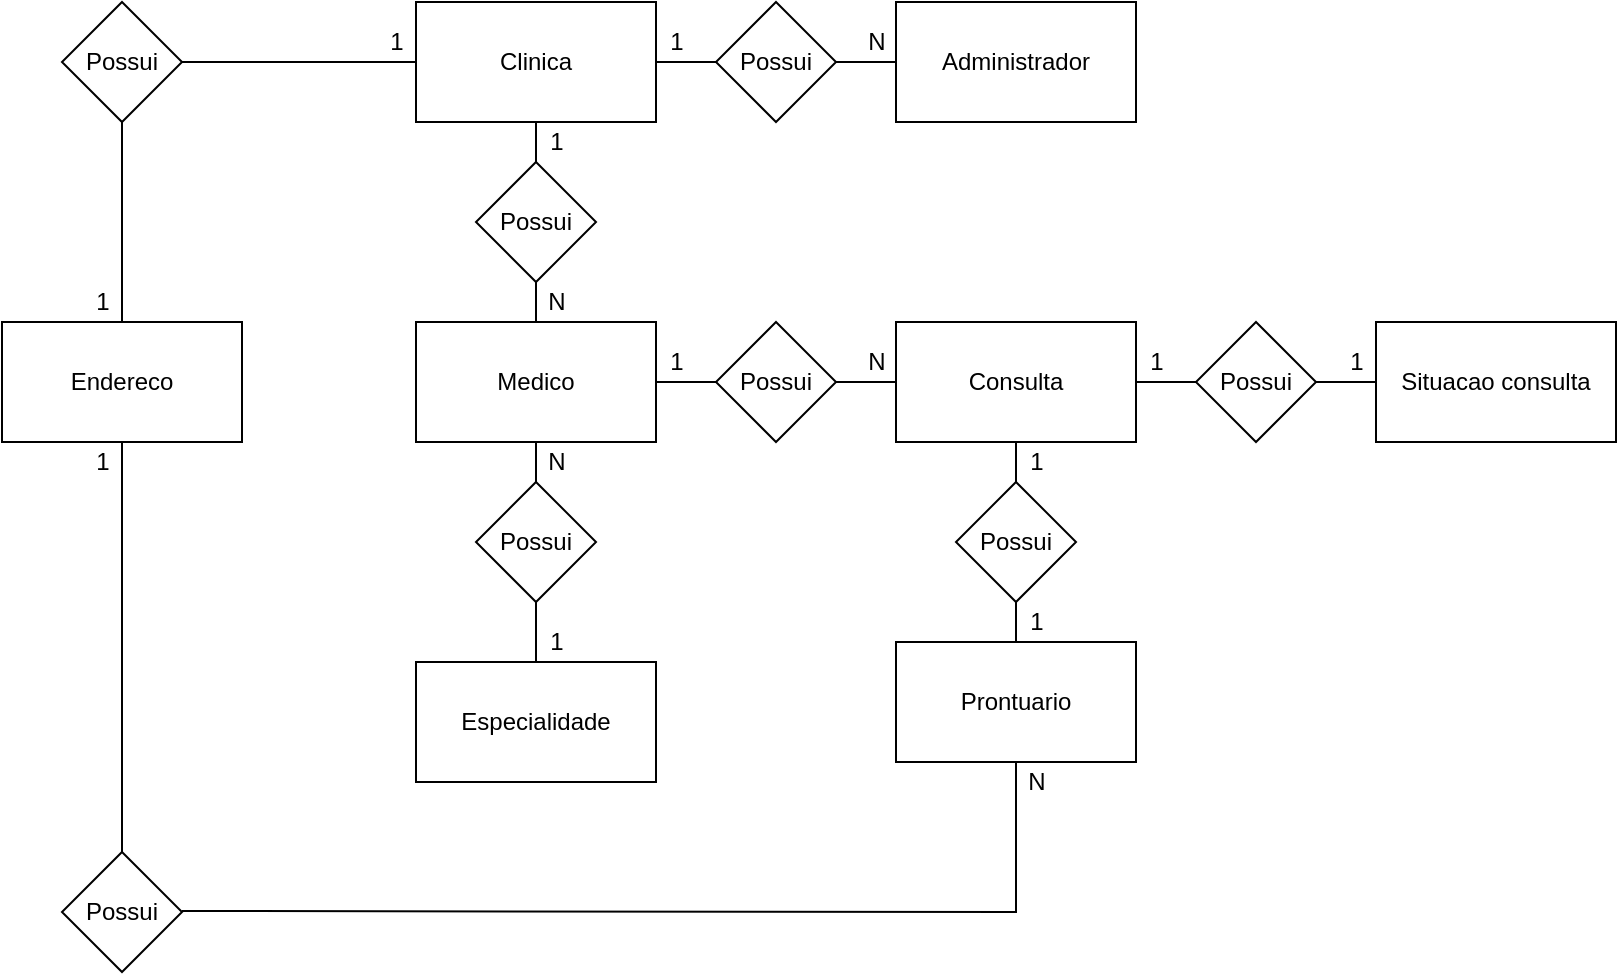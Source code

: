 <mxfile version="13.0.0" type="device" pages="2"><diagram id="QQgJeMQUI_LRt4-SAnZm" name="Page-1"><mxGraphModel dx="1014" dy="529" grid="1" gridSize="10" guides="1" tooltips="1" connect="1" arrows="1" fold="1" page="1" pageScale="1" pageWidth="827" pageHeight="1169" math="0" shadow="0"><root><mxCell id="0"/><mxCell id="1" parent="0"/><mxCell id="CViFgiDAL9fzAjyAzGmB-1" value="Especialidade" style="rounded=0;whiteSpace=wrap;html=1;" parent="1" vertex="1"><mxGeometry x="227" y="490" width="120" height="60" as="geometry"/></mxCell><mxCell id="CViFgiDAL9fzAjyAzGmB-23" value="" style="edgeStyle=orthogonalEdgeStyle;rounded=0;orthogonalLoop=1;jettySize=auto;html=1;endArrow=none;endFill=0;" parent="1" source="CViFgiDAL9fzAjyAzGmB-2" target="CViFgiDAL9fzAjyAzGmB-12" edge="1"><mxGeometry relative="1" as="geometry"/></mxCell><mxCell id="CViFgiDAL9fzAjyAzGmB-2" value="Medico" style="rounded=0;whiteSpace=wrap;html=1;" parent="1" vertex="1"><mxGeometry x="227" y="320" width="120" height="60" as="geometry"/></mxCell><mxCell id="CViFgiDAL9fzAjyAzGmB-21" value="" style="edgeStyle=orthogonalEdgeStyle;rounded=0;orthogonalLoop=1;jettySize=auto;html=1;endArrow=none;endFill=0;" parent="1" source="CViFgiDAL9fzAjyAzGmB-3" target="CViFgiDAL9fzAjyAzGmB-9" edge="1"><mxGeometry relative="1" as="geometry"/></mxCell><mxCell id="CViFgiDAL9fzAjyAzGmB-3" value="Clinica" style="rounded=0;whiteSpace=wrap;html=1;" parent="1" vertex="1"><mxGeometry x="227" y="160" width="120" height="60" as="geometry"/></mxCell><mxCell id="CViFgiDAL9fzAjyAzGmB-4" value="Prontuario" style="rounded=0;whiteSpace=wrap;html=1;" parent="1" vertex="1"><mxGeometry x="467" y="480" width="120" height="60" as="geometry"/></mxCell><mxCell id="CViFgiDAL9fzAjyAzGmB-5" value="Administrador" style="rounded=0;whiteSpace=wrap;html=1;" parent="1" vertex="1"><mxGeometry x="467" y="160" width="120" height="60" as="geometry"/></mxCell><mxCell id="CViFgiDAL9fzAjyAzGmB-16" value="" style="edgeStyle=orthogonalEdgeStyle;rounded=0;orthogonalLoop=1;jettySize=auto;html=1;endArrow=none;endFill=0;" parent="1" source="CViFgiDAL9fzAjyAzGmB-7" target="CViFgiDAL9fzAjyAzGmB-13" edge="1"><mxGeometry relative="1" as="geometry"/></mxCell><mxCell id="CViFgiDAL9fzAjyAzGmB-7" value="Consulta" style="rounded=0;whiteSpace=wrap;html=1;" parent="1" vertex="1"><mxGeometry x="467" y="320" width="120" height="60" as="geometry"/></mxCell><mxCell id="CViFgiDAL9fzAjyAzGmB-8" value="Situacao consulta" style="rounded=0;whiteSpace=wrap;html=1;" parent="1" vertex="1"><mxGeometry x="707" y="320" width="120" height="60" as="geometry"/></mxCell><mxCell id="CViFgiDAL9fzAjyAzGmB-22" value="" style="edgeStyle=orthogonalEdgeStyle;rounded=0;orthogonalLoop=1;jettySize=auto;html=1;endArrow=none;endFill=0;" parent="1" source="CViFgiDAL9fzAjyAzGmB-9" target="CViFgiDAL9fzAjyAzGmB-2" edge="1"><mxGeometry relative="1" as="geometry"/></mxCell><mxCell id="CViFgiDAL9fzAjyAzGmB-9" value="Possui" style="rhombus;whiteSpace=wrap;html=1;" parent="1" vertex="1"><mxGeometry x="257" y="240" width="60" height="60" as="geometry"/></mxCell><mxCell id="CViFgiDAL9fzAjyAzGmB-20" style="edgeStyle=orthogonalEdgeStyle;rounded=0;orthogonalLoop=1;jettySize=auto;html=1;entryX=0.5;entryY=1;entryDx=0;entryDy=0;endArrow=none;endFill=0;" parent="1" source="CViFgiDAL9fzAjyAzGmB-11" target="CViFgiDAL9fzAjyAzGmB-7" edge="1"><mxGeometry relative="1" as="geometry"/></mxCell><mxCell id="CViFgiDAL9fzAjyAzGmB-31" style="edgeStyle=orthogonalEdgeStyle;rounded=0;orthogonalLoop=1;jettySize=auto;html=1;exitX=0.5;exitY=1;exitDx=0;exitDy=0;endArrow=none;endFill=0;" parent="1" source="CViFgiDAL9fzAjyAzGmB-11" target="CViFgiDAL9fzAjyAzGmB-4" edge="1"><mxGeometry relative="1" as="geometry"/></mxCell><mxCell id="CViFgiDAL9fzAjyAzGmB-11" value="Possui" style="rhombus;whiteSpace=wrap;html=1;" parent="1" vertex="1"><mxGeometry x="497" y="400" width="60" height="60" as="geometry"/></mxCell><mxCell id="CViFgiDAL9fzAjyAzGmB-30" value="" style="edgeStyle=orthogonalEdgeStyle;rounded=0;orthogonalLoop=1;jettySize=auto;html=1;endArrow=none;endFill=0;" parent="1" source="CViFgiDAL9fzAjyAzGmB-12" target="CViFgiDAL9fzAjyAzGmB-1" edge="1"><mxGeometry relative="1" as="geometry"/></mxCell><mxCell id="CViFgiDAL9fzAjyAzGmB-12" value="Possui" style="rhombus;whiteSpace=wrap;html=1;" parent="1" vertex="1"><mxGeometry x="257" y="400" width="60" height="60" as="geometry"/></mxCell><mxCell id="CViFgiDAL9fzAjyAzGmB-29" value="" style="edgeStyle=orthogonalEdgeStyle;rounded=0;orthogonalLoop=1;jettySize=auto;html=1;endArrow=none;endFill=0;" parent="1" source="CViFgiDAL9fzAjyAzGmB-13" target="CViFgiDAL9fzAjyAzGmB-8" edge="1"><mxGeometry relative="1" as="geometry"/></mxCell><mxCell id="CViFgiDAL9fzAjyAzGmB-13" value="Possui" style="rhombus;whiteSpace=wrap;html=1;" parent="1" vertex="1"><mxGeometry x="617" y="320" width="60" height="60" as="geometry"/></mxCell><mxCell id="CViFgiDAL9fzAjyAzGmB-27" value="" style="edgeStyle=orthogonalEdgeStyle;rounded=0;orthogonalLoop=1;jettySize=auto;html=1;endArrow=none;endFill=0;" parent="1" source="CViFgiDAL9fzAjyAzGmB-26" target="CViFgiDAL9fzAjyAzGmB-3" edge="1"><mxGeometry relative="1" as="geometry"/></mxCell><mxCell id="CViFgiDAL9fzAjyAzGmB-28" value="" style="edgeStyle=orthogonalEdgeStyle;rounded=0;orthogonalLoop=1;jettySize=auto;html=1;endArrow=none;endFill=0;" parent="1" source="CViFgiDAL9fzAjyAzGmB-26" target="CViFgiDAL9fzAjyAzGmB-5" edge="1"><mxGeometry relative="1" as="geometry"/></mxCell><mxCell id="CViFgiDAL9fzAjyAzGmB-26" value="Possui" style="rhombus;whiteSpace=wrap;html=1;" parent="1" vertex="1"><mxGeometry x="377" y="160" width="60" height="60" as="geometry"/></mxCell><mxCell id="CViFgiDAL9fzAjyAzGmB-33" value="" style="edgeStyle=orthogonalEdgeStyle;rounded=0;orthogonalLoop=1;jettySize=auto;html=1;endArrow=none;endFill=0;" parent="1" source="CViFgiDAL9fzAjyAzGmB-32" target="CViFgiDAL9fzAjyAzGmB-2" edge="1"><mxGeometry relative="1" as="geometry"/></mxCell><mxCell id="CViFgiDAL9fzAjyAzGmB-34" value="" style="edgeStyle=orthogonalEdgeStyle;rounded=0;orthogonalLoop=1;jettySize=auto;html=1;endArrow=none;endFill=0;" parent="1" source="CViFgiDAL9fzAjyAzGmB-32" target="CViFgiDAL9fzAjyAzGmB-7" edge="1"><mxGeometry relative="1" as="geometry"/></mxCell><mxCell id="CViFgiDAL9fzAjyAzGmB-32" value="Possui" style="rhombus;whiteSpace=wrap;html=1;" parent="1" vertex="1"><mxGeometry x="377" y="320" width="60" height="60" as="geometry"/></mxCell><mxCell id="CViFgiDAL9fzAjyAzGmB-35" value="N" style="text;html=1;align=center;verticalAlign=middle;resizable=0;points=[];autosize=1;" parent="1" vertex="1"><mxGeometry x="447" y="170" width="20" height="20" as="geometry"/></mxCell><mxCell id="CViFgiDAL9fzAjyAzGmB-37" value="N" style="text;html=1;align=center;verticalAlign=middle;resizable=0;points=[];autosize=1;" parent="1" vertex="1"><mxGeometry x="447" y="330" width="20" height="20" as="geometry"/></mxCell><mxCell id="CViFgiDAL9fzAjyAzGmB-38" value="N" style="text;html=1;align=center;verticalAlign=middle;resizable=0;points=[];autosize=1;" parent="1" vertex="1"><mxGeometry x="287" y="300" width="20" height="20" as="geometry"/></mxCell><mxCell id="CViFgiDAL9fzAjyAzGmB-39" value="1" style="text;html=1;align=center;verticalAlign=middle;resizable=0;points=[];autosize=1;" parent="1" vertex="1"><mxGeometry x="287" y="220" width="20" height="20" as="geometry"/></mxCell><mxCell id="CViFgiDAL9fzAjyAzGmB-40" value="1" style="text;html=1;align=center;verticalAlign=middle;resizable=0;points=[];autosize=1;" parent="1" vertex="1"><mxGeometry x="347" y="170" width="20" height="20" as="geometry"/></mxCell><mxCell id="CViFgiDAL9fzAjyAzGmB-42" value="1" style="text;html=1;align=center;verticalAlign=middle;resizable=0;points=[];autosize=1;" parent="1" vertex="1"><mxGeometry x="687" y="330" width="20" height="20" as="geometry"/></mxCell><mxCell id="CViFgiDAL9fzAjyAzGmB-43" value="1" style="text;html=1;align=center;verticalAlign=middle;resizable=0;points=[];autosize=1;" parent="1" vertex="1"><mxGeometry x="587" y="330" width="20" height="20" as="geometry"/></mxCell><mxCell id="CViFgiDAL9fzAjyAzGmB-44" value="1" style="text;html=1;align=center;verticalAlign=middle;resizable=0;points=[];autosize=1;" parent="1" vertex="1"><mxGeometry x="527" y="460" width="20" height="20" as="geometry"/></mxCell><mxCell id="CViFgiDAL9fzAjyAzGmB-45" value="1" style="text;html=1;align=center;verticalAlign=middle;resizable=0;points=[];autosize=1;" parent="1" vertex="1"><mxGeometry x="527" y="380" width="20" height="20" as="geometry"/></mxCell><mxCell id="CViFgiDAL9fzAjyAzGmB-46" value="1" style="text;html=1;align=center;verticalAlign=middle;resizable=0;points=[];autosize=1;" parent="1" vertex="1"><mxGeometry x="287" y="470" width="20" height="20" as="geometry"/></mxCell><mxCell id="CViFgiDAL9fzAjyAzGmB-47" value="N" style="text;html=1;align=center;verticalAlign=middle;resizable=0;points=[];autosize=1;" parent="1" vertex="1"><mxGeometry x="287" y="380" width="20" height="20" as="geometry"/></mxCell><mxCell id="CViFgiDAL9fzAjyAzGmB-48" value="1" style="text;html=1;align=center;verticalAlign=middle;resizable=0;points=[];autosize=1;" parent="1" vertex="1"><mxGeometry x="347" y="330" width="20" height="20" as="geometry"/></mxCell><mxCell id="z-KOx5EoqAPN6YdS3l6w-1" value="Endereco" style="rounded=0;whiteSpace=wrap;html=1;" vertex="1" parent="1"><mxGeometry x="20" y="320" width="120" height="60" as="geometry"/></mxCell><mxCell id="z-KOx5EoqAPN6YdS3l6w-5" value="" style="edgeStyle=orthogonalEdgeStyle;rounded=0;orthogonalLoop=1;jettySize=auto;html=1;entryX=0.5;entryY=0;entryDx=0;entryDy=0;endArrow=none;endFill=0;" edge="1" parent="1" source="z-KOx5EoqAPN6YdS3l6w-2" target="z-KOx5EoqAPN6YdS3l6w-1"><mxGeometry relative="1" as="geometry"><mxPoint x="80" y="300" as="targetPoint"/></mxGeometry></mxCell><mxCell id="z-KOx5EoqAPN6YdS3l6w-7" value="" style="edgeStyle=orthogonalEdgeStyle;rounded=0;orthogonalLoop=1;jettySize=auto;html=1;endArrow=none;endFill=0;entryX=0;entryY=0.5;entryDx=0;entryDy=0;" edge="1" parent="1" source="z-KOx5EoqAPN6YdS3l6w-2" target="CViFgiDAL9fzAjyAzGmB-3"><mxGeometry relative="1" as="geometry"><mxPoint x="190" y="190" as="targetPoint"/></mxGeometry></mxCell><mxCell id="z-KOx5EoqAPN6YdS3l6w-2" value="Possui" style="rhombus;whiteSpace=wrap;html=1;" vertex="1" parent="1"><mxGeometry x="50" y="160" width="60" height="60" as="geometry"/></mxCell><mxCell id="z-KOx5EoqAPN6YdS3l6w-10" value="" style="edgeStyle=orthogonalEdgeStyle;rounded=0;orthogonalLoop=1;jettySize=auto;html=1;endArrow=none;endFill=0;entryX=0.5;entryY=1;entryDx=0;entryDy=0;" edge="1" parent="1" source="z-KOx5EoqAPN6YdS3l6w-3" target="z-KOx5EoqAPN6YdS3l6w-1"><mxGeometry relative="1" as="geometry"><mxPoint x="80" y="505" as="targetPoint"/></mxGeometry></mxCell><mxCell id="z-KOx5EoqAPN6YdS3l6w-3" value="Possui" style="rhombus;whiteSpace=wrap;html=1;" vertex="1" parent="1"><mxGeometry x="50" y="585" width="60" height="60" as="geometry"/></mxCell><mxCell id="z-KOx5EoqAPN6YdS3l6w-8" value="" style="edgeStyle=orthogonalEdgeStyle;rounded=0;orthogonalLoop=1;jettySize=auto;html=1;endArrow=none;endFill=0;" edge="1" parent="1" target="CViFgiDAL9fzAjyAzGmB-4"><mxGeometry relative="1" as="geometry"><mxPoint x="110" y="614.5" as="sourcePoint"/><mxPoint x="227" y="614.5" as="targetPoint"/></mxGeometry></mxCell><mxCell id="z-KOx5EoqAPN6YdS3l6w-11" value="1" style="text;html=1;align=center;verticalAlign=middle;resizable=0;points=[];autosize=1;" vertex="1" parent="1"><mxGeometry x="60" y="300" width="20" height="20" as="geometry"/></mxCell><mxCell id="z-KOx5EoqAPN6YdS3l6w-12" value="1" style="text;html=1;align=center;verticalAlign=middle;resizable=0;points=[];autosize=1;" vertex="1" parent="1"><mxGeometry x="60" y="380" width="20" height="20" as="geometry"/></mxCell><mxCell id="z-KOx5EoqAPN6YdS3l6w-13" value="1" style="text;html=1;align=center;verticalAlign=middle;resizable=0;points=[];autosize=1;" vertex="1" parent="1"><mxGeometry x="207" y="170" width="20" height="20" as="geometry"/></mxCell><mxCell id="z-KOx5EoqAPN6YdS3l6w-14" value="N" style="text;html=1;align=center;verticalAlign=middle;resizable=0;points=[];autosize=1;" vertex="1" parent="1"><mxGeometry x="527" y="540" width="20" height="20" as="geometry"/></mxCell></root></mxGraphModel></diagram><diagram id="FfVv9ikx6cjK_8hJVRIt" name="Page-2"><mxGraphModel dx="1014" dy="529" grid="1" gridSize="10" guides="1" tooltips="1" connect="1" arrows="1" fold="1" page="1" pageScale="1" pageWidth="827" pageHeight="1169" math="0" shadow="0"><root><mxCell id="PWHmRFja_ug9fbHHDZjS-0"/><mxCell id="PWHmRFja_ug9fbHHDZjS-1" parent="PWHmRFja_ug9fbHHDZjS-0"/><mxCell id="WCW0nhnkLjuY71r6SbtM-0" value="" style="edgeStyle=entityRelationEdgeStyle;fontSize=12;html=1;endArrow=ERoneToMany;" parent="PWHmRFja_ug9fbHHDZjS-1" source="MS6kD_WCQljAn8R_Nh52-1" target="MS6kD_WCQljAn8R_Nh52-67" edge="1"><mxGeometry width="100" height="100" relative="1" as="geometry"><mxPoint x="640" y="460" as="sourcePoint"/><mxPoint x="740" y="360" as="targetPoint"/></mxGeometry></mxCell><mxCell id="WCW0nhnkLjuY71r6SbtM-1" value="" style="edgeStyle=entityRelationEdgeStyle;fontSize=12;html=1;endArrow=ERoneToMany;" parent="PWHmRFja_ug9fbHHDZjS-1" source="MS6kD_WCQljAn8R_Nh52-1" target="MS6kD_WCQljAn8R_Nh52-40" edge="1"><mxGeometry width="100" height="100" relative="1" as="geometry"><mxPoint x="600" y="400" as="sourcePoint"/><mxPoint x="730" y="430" as="targetPoint"/></mxGeometry></mxCell><mxCell id="WCW0nhnkLjuY71r6SbtM-2" value="" style="edgeStyle=entityRelationEdgeStyle;fontSize=12;html=1;endArrow=ERoneToMany;" parent="PWHmRFja_ug9fbHHDZjS-1" source="MS6kD_WCQljAn8R_Nh52-38" target="MS6kD_WCQljAn8R_Nh52-91" edge="1"><mxGeometry width="100" height="100" relative="1" as="geometry"><mxPoint x="620" y="390" as="sourcePoint"/><mxPoint x="750" y="420" as="targetPoint"/></mxGeometry></mxCell><mxCell id="WCW0nhnkLjuY71r6SbtM-3" value="" style="edgeStyle=entityRelationEdgeStyle;fontSize=12;html=1;endArrow=ERoneToMany;" parent="PWHmRFja_ug9fbHHDZjS-1" source="MS6kD_WCQljAn8R_Nh52-16" target="MS6kD_WCQljAn8R_Nh52-44" edge="1"><mxGeometry width="100" height="100" relative="1" as="geometry"><mxPoint x="610" y="680" as="sourcePoint"/><mxPoint x="740" y="734" as="targetPoint"/></mxGeometry></mxCell><mxCell id="WCW0nhnkLjuY71r6SbtM-5" value="" style="edgeStyle=entityRelationEdgeStyle;fontSize=12;html=1;endArrow=ERmandOne;startArrow=ERmandOne;" parent="PWHmRFja_ug9fbHHDZjS-1" source="MS6kD_WCQljAn8R_Nh52-110" target="MS6kD_WCQljAn8R_Nh52-27" edge="1"><mxGeometry width="100" height="100" relative="1" as="geometry"><mxPoint x="930" y="650" as="sourcePoint"/><mxPoint x="1010" y="560" as="targetPoint"/></mxGeometry></mxCell><mxCell id="WCW0nhnkLjuY71r6SbtM-6" value="" style="edgeStyle=entityRelationEdgeStyle;fontSize=12;html=1;endArrow=ERmandOne;startArrow=ERmandOne;" parent="PWHmRFja_ug9fbHHDZjS-1" source="MS6kD_WCQljAn8R_Nh52-112" target="MS6kD_WCQljAn8R_Nh52-70" edge="1"><mxGeometry width="100" height="100" relative="1" as="geometry"><mxPoint x="1020" y="665" as="sourcePoint"/><mxPoint x="1110" y="650" as="targetPoint"/></mxGeometry></mxCell><mxCell id="MS6kD_WCQljAn8R_Nh52-0" value="Clinica" style="swimlane;fontStyle=0;childLayout=stackLayout;horizontal=1;startSize=26;fillColor=#e0e0e0;horizontalStack=0;resizeParent=1;resizeParentMax=0;resizeLast=0;collapsible=1;marginBottom=0;swimlaneFillColor=#ffffff;align=center;fontSize=14;" parent="PWHmRFja_ug9fbHHDZjS-1" vertex="1"><mxGeometry x="430" y="200" width="190" height="164" as="geometry"/></mxCell><mxCell id="MS6kD_WCQljAn8R_Nh52-1" value="IdClinica (INT)" style="shape=partialRectangle;top=0;left=0;right=0;bottom=1;align=left;verticalAlign=middle;fillColor=none;spacingLeft=34;spacingRight=4;overflow=hidden;rotatable=0;points=[[0,0.5],[1,0.5]];portConstraint=eastwest;dropTarget=0;fontStyle=5;fontSize=12;" parent="MS6kD_WCQljAn8R_Nh52-0" vertex="1"><mxGeometry y="26" width="190" height="30" as="geometry"/></mxCell><mxCell id="MS6kD_WCQljAn8R_Nh52-2" value="PK" style="shape=partialRectangle;top=0;left=0;bottom=0;fillColor=none;align=left;verticalAlign=middle;spacingLeft=4;spacingRight=4;overflow=hidden;rotatable=0;points=[];portConstraint=eastwest;part=1;fontSize=12;" parent="MS6kD_WCQljAn8R_Nh52-1" vertex="1" connectable="0"><mxGeometry width="30" height="30" as="geometry"/></mxCell><mxCell id="wDGfUCjAdw0Xk8PBif_e-4" value="IdEndereco (INT)" style="shape=partialRectangle;top=0;left=0;right=0;bottom=1;align=left;verticalAlign=middle;fillColor=none;spacingLeft=34;spacingRight=4;overflow=hidden;rotatable=0;points=[[0,0.5],[1,0.5]];portConstraint=eastwest;dropTarget=0;fontStyle=5;fontSize=12;" vertex="1" parent="MS6kD_WCQljAn8R_Nh52-0"><mxGeometry y="56" width="190" height="30" as="geometry"/></mxCell><mxCell id="wDGfUCjAdw0Xk8PBif_e-5" value="FK1" style="shape=partialRectangle;top=0;left=0;bottom=0;fillColor=none;align=left;verticalAlign=middle;spacingLeft=4;spacingRight=4;overflow=hidden;rotatable=0;points=[];portConstraint=eastwest;part=1;fontSize=12;" vertex="1" connectable="0" parent="wDGfUCjAdw0Xk8PBif_e-4"><mxGeometry width="30" height="30" as="geometry"/></mxCell><mxCell id="MS6kD_WCQljAn8R_Nh52-3" value="Nome (VARCHAR)" style="shape=partialRectangle;top=0;left=0;right=0;bottom=0;align=left;verticalAlign=top;fillColor=none;spacingLeft=34;spacingRight=4;overflow=hidden;rotatable=0;points=[[0,0.5],[1,0.5]];portConstraint=eastwest;dropTarget=0;fontSize=12;" parent="MS6kD_WCQljAn8R_Nh52-0" vertex="1"><mxGeometry y="86" width="190" height="26" as="geometry"/></mxCell><mxCell id="MS6kD_WCQljAn8R_Nh52-4" value="" style="shape=partialRectangle;top=0;left=0;bottom=0;fillColor=none;align=left;verticalAlign=top;spacingLeft=4;spacingRight=4;overflow=hidden;rotatable=0;points=[];portConstraint=eastwest;part=1;fontSize=12;" parent="MS6kD_WCQljAn8R_Nh52-3" vertex="1" connectable="0"><mxGeometry width="30" height="26" as="geometry"/></mxCell><mxCell id="MS6kD_WCQljAn8R_Nh52-5" value="CNPJ (CHAR)" style="shape=partialRectangle;top=0;left=0;right=0;bottom=0;align=left;verticalAlign=top;fillColor=none;spacingLeft=34;spacingRight=4;overflow=hidden;rotatable=0;points=[[0,0.5],[1,0.5]];portConstraint=eastwest;dropTarget=0;fontSize=12;" parent="MS6kD_WCQljAn8R_Nh52-0" vertex="1"><mxGeometry y="112" width="190" height="26" as="geometry"/></mxCell><mxCell id="MS6kD_WCQljAn8R_Nh52-6" value="" style="shape=partialRectangle;top=0;left=0;bottom=0;fillColor=none;align=left;verticalAlign=top;spacingLeft=4;spacingRight=4;overflow=hidden;rotatable=0;points=[];portConstraint=eastwest;part=1;fontSize=12;" parent="MS6kD_WCQljAn8R_Nh52-5" vertex="1" connectable="0"><mxGeometry width="30" height="26" as="geometry"/></mxCell><mxCell id="MS6kD_WCQljAn8R_Nh52-7" value="RazaoSocial (VARCHAR)" style="shape=partialRectangle;top=0;left=0;right=0;bottom=0;align=left;verticalAlign=top;fillColor=none;spacingLeft=34;spacingRight=4;overflow=hidden;rotatable=0;points=[[0,0.5],[1,0.5]];portConstraint=eastwest;dropTarget=0;fontSize=12;" parent="MS6kD_WCQljAn8R_Nh52-0" vertex="1"><mxGeometry y="138" width="190" height="26" as="geometry"/></mxCell><mxCell id="MS6kD_WCQljAn8R_Nh52-8" value="" style="shape=partialRectangle;top=0;left=0;bottom=0;fillColor=none;align=left;verticalAlign=top;spacingLeft=4;spacingRight=4;overflow=hidden;rotatable=0;points=[];portConstraint=eastwest;part=1;fontSize=12;" parent="MS6kD_WCQljAn8R_Nh52-7" vertex="1" connectable="0"><mxGeometry width="30" height="26" as="geometry"/></mxCell><mxCell id="MS6kD_WCQljAn8R_Nh52-15" value="Especialidade" style="swimlane;fontStyle=0;childLayout=stackLayout;horizontal=1;startSize=26;fillColor=#e0e0e0;horizontalStack=0;resizeParent=1;resizeParentMax=0;resizeLast=0;collapsible=1;marginBottom=0;swimlaneFillColor=#ffffff;align=center;fontSize=14;" parent="PWHmRFja_ug9fbHHDZjS-1" vertex="1"><mxGeometry x="430" y="760" width="190" height="82" as="geometry"/></mxCell><mxCell id="MS6kD_WCQljAn8R_Nh52-16" value="IdEspecialidade (INT)" style="shape=partialRectangle;top=0;left=0;right=0;bottom=1;align=left;verticalAlign=middle;fillColor=none;spacingLeft=34;spacingRight=4;overflow=hidden;rotatable=0;points=[[0,0.5],[1,0.5]];portConstraint=eastwest;dropTarget=0;fontStyle=5;fontSize=12;" parent="MS6kD_WCQljAn8R_Nh52-15" vertex="1"><mxGeometry y="26" width="190" height="30" as="geometry"/></mxCell><mxCell id="MS6kD_WCQljAn8R_Nh52-17" value="PK" style="shape=partialRectangle;top=0;left=0;bottom=0;fillColor=none;align=left;verticalAlign=middle;spacingLeft=4;spacingRight=4;overflow=hidden;rotatable=0;points=[];portConstraint=eastwest;part=1;fontSize=12;" parent="MS6kD_WCQljAn8R_Nh52-16" vertex="1" connectable="0"><mxGeometry width="30" height="30" as="geometry"/></mxCell><mxCell id="MS6kD_WCQljAn8R_Nh52-18" value="Nome (VARCHAR)" style="shape=partialRectangle;top=0;left=0;right=0;bottom=0;align=left;verticalAlign=top;fillColor=none;spacingLeft=34;spacingRight=4;overflow=hidden;rotatable=0;points=[[0,0.5],[1,0.5]];portConstraint=eastwest;dropTarget=0;fontSize=12;" parent="MS6kD_WCQljAn8R_Nh52-15" vertex="1"><mxGeometry y="56" width="190" height="26" as="geometry"/></mxCell><mxCell id="MS6kD_WCQljAn8R_Nh52-19" value="" style="shape=partialRectangle;top=0;left=0;bottom=0;fillColor=none;align=left;verticalAlign=top;spacingLeft=4;spacingRight=4;overflow=hidden;rotatable=0;points=[];portConstraint=eastwest;part=1;fontSize=12;" parent="MS6kD_WCQljAn8R_Nh52-18" vertex="1" connectable="0"><mxGeometry width="30" height="26" as="geometry"/></mxCell><mxCell id="MS6kD_WCQljAn8R_Nh52-26" value="SituacaoConsulta" style="swimlane;fontStyle=0;childLayout=stackLayout;horizontal=1;startSize=26;fillColor=#e0e0e0;horizontalStack=0;resizeParent=1;resizeParentMax=0;resizeLast=0;collapsible=1;marginBottom=0;swimlaneFillColor=#ffffff;align=center;fontSize=14;" parent="PWHmRFja_ug9fbHHDZjS-1" vertex="1"><mxGeometry x="1030" y="509" width="190" height="82" as="geometry"/></mxCell><mxCell id="MS6kD_WCQljAn8R_Nh52-27" value="IdStConsulta (INT)" style="shape=partialRectangle;top=0;left=0;right=0;bottom=1;align=left;verticalAlign=middle;fillColor=none;spacingLeft=34;spacingRight=4;overflow=hidden;rotatable=0;points=[[0,0.5],[1,0.5]];portConstraint=eastwest;dropTarget=0;fontStyle=5;fontSize=12;" parent="MS6kD_WCQljAn8R_Nh52-26" vertex="1"><mxGeometry y="26" width="190" height="30" as="geometry"/></mxCell><mxCell id="MS6kD_WCQljAn8R_Nh52-28" value="PK" style="shape=partialRectangle;top=0;left=0;bottom=0;fillColor=none;align=left;verticalAlign=middle;spacingLeft=4;spacingRight=4;overflow=hidden;rotatable=0;points=[];portConstraint=eastwest;part=1;fontSize=12;" parent="MS6kD_WCQljAn8R_Nh52-27" vertex="1" connectable="0"><mxGeometry width="30" height="30" as="geometry"/></mxCell><mxCell id="MS6kD_WCQljAn8R_Nh52-29" value="Nome (VARCHAR)" style="shape=partialRectangle;top=0;left=0;right=0;bottom=0;align=left;verticalAlign=top;fillColor=none;spacingLeft=34;spacingRight=4;overflow=hidden;rotatable=0;points=[[0,0.5],[1,0.5]];portConstraint=eastwest;dropTarget=0;fontSize=12;" parent="MS6kD_WCQljAn8R_Nh52-26" vertex="1"><mxGeometry y="56" width="190" height="26" as="geometry"/></mxCell><mxCell id="MS6kD_WCQljAn8R_Nh52-30" value="" style="shape=partialRectangle;top=0;left=0;bottom=0;fillColor=none;align=left;verticalAlign=top;spacingLeft=4;spacingRight=4;overflow=hidden;rotatable=0;points=[];portConstraint=eastwest;part=1;fontSize=12;" parent="MS6kD_WCQljAn8R_Nh52-29" vertex="1" connectable="0"><mxGeometry width="30" height="26" as="geometry"/></mxCell><mxCell id="MS6kD_WCQljAn8R_Nh52-37" value="Medico" style="swimlane;fontStyle=0;childLayout=stackLayout;horizontal=1;startSize=26;fillColor=#e0e0e0;horizontalStack=0;resizeParent=1;resizeParentMax=0;resizeLast=0;collapsible=1;marginBottom=0;swimlaneFillColor=#ffffff;align=center;fontSize=14;" parent="PWHmRFja_ug9fbHHDZjS-1" vertex="1"><mxGeometry x="430" y="440" width="190" height="220" as="geometry"/></mxCell><mxCell id="MS6kD_WCQljAn8R_Nh52-38" value="IdMedico (INT)" style="shape=partialRectangle;top=0;left=0;right=0;bottom=0;align=left;verticalAlign=middle;fillColor=none;spacingLeft=60;spacingRight=4;overflow=hidden;rotatable=0;points=[[0,0.5],[1,0.5]];portConstraint=eastwest;dropTarget=0;fontStyle=5;fontSize=12;" parent="MS6kD_WCQljAn8R_Nh52-37" vertex="1"><mxGeometry y="26" width="190" height="30" as="geometry"/></mxCell><mxCell id="MS6kD_WCQljAn8R_Nh52-39" value="PK" style="shape=partialRectangle;fontStyle=1;top=0;left=0;bottom=0;fillColor=none;align=left;verticalAlign=middle;spacingLeft=4;spacingRight=4;overflow=hidden;rotatable=0;points=[];portConstraint=eastwest;part=1;fontSize=12;" parent="MS6kD_WCQljAn8R_Nh52-38" vertex="1" connectable="0"><mxGeometry width="56" height="30" as="geometry"/></mxCell><mxCell id="MS6kD_WCQljAn8R_Nh52-40" value="IdClinica(INT)" style="shape=partialRectangle;top=0;left=0;right=0;bottom=1;align=left;verticalAlign=middle;fillColor=none;spacingLeft=60;spacingRight=4;overflow=hidden;rotatable=0;points=[[0,0.5],[1,0.5]];portConstraint=eastwest;dropTarget=0;fontStyle=5;fontSize=12;" parent="MS6kD_WCQljAn8R_Nh52-37" vertex="1"><mxGeometry y="56" width="190" height="30" as="geometry"/></mxCell><mxCell id="MS6kD_WCQljAn8R_Nh52-41" value="FK1" style="shape=partialRectangle;fontStyle=1;top=0;left=0;bottom=0;fillColor=none;align=left;verticalAlign=middle;spacingLeft=4;spacingRight=4;overflow=hidden;rotatable=0;points=[];portConstraint=eastwest;part=1;fontSize=12;" parent="MS6kD_WCQljAn8R_Nh52-40" vertex="1" connectable="0"><mxGeometry width="56" height="30" as="geometry"/></mxCell><mxCell id="MS6kD_WCQljAn8R_Nh52-44" value="IdEspecialidade (INT)" style="shape=partialRectangle;top=0;left=0;right=0;bottom=1;align=left;verticalAlign=middle;fillColor=none;spacingLeft=60;spacingRight=4;overflow=hidden;rotatable=0;points=[[0,0.5],[1,0.5]];portConstraint=eastwest;dropTarget=0;fontStyle=5;fontSize=12;" parent="MS6kD_WCQljAn8R_Nh52-37" vertex="1"><mxGeometry y="86" width="190" height="30" as="geometry"/></mxCell><mxCell id="MS6kD_WCQljAn8R_Nh52-45" value="FK2" style="shape=partialRectangle;fontStyle=1;top=0;left=0;bottom=0;fillColor=none;align=left;verticalAlign=middle;spacingLeft=4;spacingRight=4;overflow=hidden;rotatable=0;points=[];portConstraint=eastwest;part=1;fontSize=12;" parent="MS6kD_WCQljAn8R_Nh52-44" vertex="1" connectable="0"><mxGeometry width="56" height="30" as="geometry"/></mxCell><mxCell id="MS6kD_WCQljAn8R_Nh52-42" value="Crm (VARCHAR)" style="shape=partialRectangle;top=0;left=0;right=0;bottom=0;align=left;verticalAlign=top;fillColor=none;spacingLeft=60;spacingRight=4;overflow=hidden;rotatable=0;points=[[0,0.5],[1,0.5]];portConstraint=eastwest;dropTarget=0;fontSize=12;" parent="MS6kD_WCQljAn8R_Nh52-37" vertex="1"><mxGeometry y="116" width="190" height="26" as="geometry"/></mxCell><mxCell id="MS6kD_WCQljAn8R_Nh52-43" value="" style="shape=partialRectangle;top=0;left=0;bottom=0;fillColor=none;align=left;verticalAlign=top;spacingLeft=4;spacingRight=4;overflow=hidden;rotatable=0;points=[];portConstraint=eastwest;part=1;fontSize=12;" parent="MS6kD_WCQljAn8R_Nh52-42" vertex="1" connectable="0"><mxGeometry width="56" height="26" as="geometry"/></mxCell><mxCell id="MS6kD_WCQljAn8R_Nh52-48" value="Nome (VARCHAR)" style="shape=partialRectangle;top=0;left=0;right=0;bottom=0;align=left;verticalAlign=top;fillColor=none;spacingLeft=60;spacingRight=4;overflow=hidden;rotatable=0;points=[[0,0.5],[1,0.5]];portConstraint=eastwest;dropTarget=0;fontSize=12;" parent="MS6kD_WCQljAn8R_Nh52-37" vertex="1"><mxGeometry y="142" width="190" height="26" as="geometry"/></mxCell><mxCell id="MS6kD_WCQljAn8R_Nh52-49" value="" style="shape=partialRectangle;top=0;left=0;bottom=0;fillColor=none;align=left;verticalAlign=top;spacingLeft=4;spacingRight=4;overflow=hidden;rotatable=0;points=[];portConstraint=eastwest;part=1;fontSize=12;" parent="MS6kD_WCQljAn8R_Nh52-48" vertex="1" connectable="0"><mxGeometry width="56" height="26" as="geometry"/></mxCell><mxCell id="MS6kD_WCQljAn8R_Nh52-50" value="Email (VARCHAR)" style="shape=partialRectangle;top=0;left=0;right=0;bottom=0;align=left;verticalAlign=top;fillColor=none;spacingLeft=60;spacingRight=4;overflow=hidden;rotatable=0;points=[[0,0.5],[1,0.5]];portConstraint=eastwest;dropTarget=0;fontSize=12;" parent="MS6kD_WCQljAn8R_Nh52-37" vertex="1"><mxGeometry y="168" width="190" height="26" as="geometry"/></mxCell><mxCell id="MS6kD_WCQljAn8R_Nh52-51" value="" style="shape=partialRectangle;top=0;left=0;bottom=0;fillColor=none;align=left;verticalAlign=top;spacingLeft=4;spacingRight=4;overflow=hidden;rotatable=0;points=[];portConstraint=eastwest;part=1;fontSize=12;" parent="MS6kD_WCQljAn8R_Nh52-50" vertex="1" connectable="0"><mxGeometry width="56" height="26" as="geometry"/></mxCell><mxCell id="MS6kD_WCQljAn8R_Nh52-52" value="Senha (VARCHAR)" style="shape=partialRectangle;top=0;left=0;right=0;bottom=0;align=left;verticalAlign=top;fillColor=none;spacingLeft=60;spacingRight=4;overflow=hidden;rotatable=0;points=[[0,0.5],[1,0.5]];portConstraint=eastwest;dropTarget=0;fontSize=12;" parent="MS6kD_WCQljAn8R_Nh52-37" vertex="1"><mxGeometry y="194" width="190" height="26" as="geometry"/></mxCell><mxCell id="MS6kD_WCQljAn8R_Nh52-53" value="" style="shape=partialRectangle;top=0;left=0;bottom=0;fillColor=none;align=left;verticalAlign=top;spacingLeft=4;spacingRight=4;overflow=hidden;rotatable=0;points=[];portConstraint=eastwest;part=1;fontSize=12;" parent="MS6kD_WCQljAn8R_Nh52-52" vertex="1" connectable="0"><mxGeometry width="56" height="26" as="geometry"/></mxCell><mxCell id="MS6kD_WCQljAn8R_Nh52-54" value="Administrador" style="swimlane;fontStyle=0;childLayout=stackLayout;horizontal=1;startSize=26;fillColor=#e0e0e0;horizontalStack=0;resizeParent=1;resizeParentMax=0;resizeLast=0;collapsible=1;marginBottom=0;swimlaneFillColor=#ffffff;align=center;fontSize=14;" parent="PWHmRFja_ug9fbHHDZjS-1" vertex="1"><mxGeometry x="750" y="200" width="190" height="164" as="geometry"/></mxCell><mxCell id="MS6kD_WCQljAn8R_Nh52-55" value="IdAdministrador (INT)" style="shape=partialRectangle;top=0;left=0;right=0;bottom=1;align=left;verticalAlign=middle;fillColor=none;spacingLeft=34;spacingRight=4;overflow=hidden;rotatable=0;points=[[0,0.5],[1,0.5]];portConstraint=eastwest;dropTarget=0;fontStyle=5;fontSize=12;" parent="MS6kD_WCQljAn8R_Nh52-54" vertex="1"><mxGeometry y="26" width="190" height="30" as="geometry"/></mxCell><mxCell id="MS6kD_WCQljAn8R_Nh52-56" value="PK" style="shape=partialRectangle;top=0;left=0;bottom=0;fillColor=none;align=left;verticalAlign=middle;spacingLeft=4;spacingRight=4;overflow=hidden;rotatable=0;points=[];portConstraint=eastwest;part=1;fontSize=12;" parent="MS6kD_WCQljAn8R_Nh52-55" vertex="1" connectable="0"><mxGeometry width="30" height="30" as="geometry"/></mxCell><mxCell id="MS6kD_WCQljAn8R_Nh52-67" value="IdClinica (INT)" style="shape=partialRectangle;top=0;left=0;right=0;bottom=1;align=left;verticalAlign=middle;fillColor=none;spacingLeft=34;spacingRight=4;overflow=hidden;rotatable=0;points=[[0,0.5],[1,0.5]];portConstraint=eastwest;dropTarget=0;fontStyle=5;fontSize=12;" parent="MS6kD_WCQljAn8R_Nh52-54" vertex="1"><mxGeometry y="56" width="190" height="30" as="geometry"/></mxCell><mxCell id="MS6kD_WCQljAn8R_Nh52-68" value="FK1" style="shape=partialRectangle;top=0;left=0;bottom=0;fillColor=none;align=left;verticalAlign=middle;spacingLeft=4;spacingRight=4;overflow=hidden;rotatable=0;points=[];portConstraint=eastwest;part=1;fontSize=12;" parent="MS6kD_WCQljAn8R_Nh52-67" vertex="1" connectable="0"><mxGeometry width="30" height="30" as="geometry"/></mxCell><mxCell id="MS6kD_WCQljAn8R_Nh52-57" value="Nome (VARCHAR)" style="shape=partialRectangle;top=0;left=0;right=0;bottom=0;align=left;verticalAlign=top;fillColor=none;spacingLeft=34;spacingRight=4;overflow=hidden;rotatable=0;points=[[0,0.5],[1,0.5]];portConstraint=eastwest;dropTarget=0;fontSize=12;" parent="MS6kD_WCQljAn8R_Nh52-54" vertex="1"><mxGeometry y="86" width="190" height="26" as="geometry"/></mxCell><mxCell id="MS6kD_WCQljAn8R_Nh52-58" value="" style="shape=partialRectangle;top=0;left=0;bottom=0;fillColor=none;align=left;verticalAlign=top;spacingLeft=4;spacingRight=4;overflow=hidden;rotatable=0;points=[];portConstraint=eastwest;part=1;fontSize=12;" parent="MS6kD_WCQljAn8R_Nh52-57" vertex="1" connectable="0"><mxGeometry width="30" height="26" as="geometry"/></mxCell><mxCell id="MS6kD_WCQljAn8R_Nh52-59" value="Email (VARCHAR)" style="shape=partialRectangle;top=0;left=0;right=0;bottom=0;align=left;verticalAlign=top;fillColor=none;spacingLeft=34;spacingRight=4;overflow=hidden;rotatable=0;points=[[0,0.5],[1,0.5]];portConstraint=eastwest;dropTarget=0;fontSize=12;" parent="MS6kD_WCQljAn8R_Nh52-54" vertex="1"><mxGeometry y="112" width="190" height="26" as="geometry"/></mxCell><mxCell id="MS6kD_WCQljAn8R_Nh52-60" value="" style="shape=partialRectangle;top=0;left=0;bottom=0;fillColor=none;align=left;verticalAlign=top;spacingLeft=4;spacingRight=4;overflow=hidden;rotatable=0;points=[];portConstraint=eastwest;part=1;fontSize=12;" parent="MS6kD_WCQljAn8R_Nh52-59" vertex="1" connectable="0"><mxGeometry width="30" height="26" as="geometry"/></mxCell><mxCell id="MS6kD_WCQljAn8R_Nh52-61" value="Senha (VARCHAR)" style="shape=partialRectangle;top=0;left=0;right=0;bottom=0;align=left;verticalAlign=top;fillColor=none;spacingLeft=34;spacingRight=4;overflow=hidden;rotatable=0;points=[[0,0.5],[1,0.5]];portConstraint=eastwest;dropTarget=0;fontSize=12;" parent="MS6kD_WCQljAn8R_Nh52-54" vertex="1"><mxGeometry y="138" width="190" height="26" as="geometry"/></mxCell><mxCell id="MS6kD_WCQljAn8R_Nh52-62" value="" style="shape=partialRectangle;top=0;left=0;bottom=0;fillColor=none;align=left;verticalAlign=top;spacingLeft=4;spacingRight=4;overflow=hidden;rotatable=0;points=[];portConstraint=eastwest;part=1;fontSize=12;" parent="MS6kD_WCQljAn8R_Nh52-61" vertex="1" connectable="0"><mxGeometry width="30" height="26" as="geometry"/></mxCell><mxCell id="MS6kD_WCQljAn8R_Nh52-88" value="Consulta" style="swimlane;fontStyle=0;childLayout=stackLayout;horizontal=1;startSize=26;fillColor=#e0e0e0;horizontalStack=0;resizeParent=1;resizeParentMax=0;resizeLast=0;collapsible=1;marginBottom=0;swimlaneFillColor=#ffffff;align=center;fontSize=14;" parent="PWHmRFja_ug9fbHHDZjS-1" vertex="1"><mxGeometry x="750" y="464" width="190" height="172" as="geometry"/></mxCell><mxCell id="MS6kD_WCQljAn8R_Nh52-89" value="IdConsulta (INT)" style="shape=partialRectangle;top=0;left=0;right=0;bottom=1;align=left;verticalAlign=middle;fillColor=none;spacingLeft=34;spacingRight=4;overflow=hidden;rotatable=0;points=[[0,0.5],[1,0.5]];portConstraint=eastwest;dropTarget=0;fontStyle=5;fontSize=12;" parent="MS6kD_WCQljAn8R_Nh52-88" vertex="1"><mxGeometry y="26" width="190" height="30" as="geometry"/></mxCell><mxCell id="MS6kD_WCQljAn8R_Nh52-90" value="PK" style="shape=partialRectangle;top=0;left=0;bottom=0;fillColor=none;align=left;verticalAlign=middle;spacingLeft=4;spacingRight=4;overflow=hidden;rotatable=0;points=[];portConstraint=eastwest;part=1;fontSize=12;" parent="MS6kD_WCQljAn8R_Nh52-89" vertex="1" connectable="0"><mxGeometry width="30" height="30" as="geometry"/></mxCell><mxCell id="MS6kD_WCQljAn8R_Nh52-91" value="IdMedico (INT)" style="shape=partialRectangle;top=0;left=0;right=0;bottom=1;align=left;verticalAlign=middle;fillColor=none;spacingLeft=34;spacingRight=4;overflow=hidden;rotatable=0;points=[[0,0.5],[1,0.5]];portConstraint=eastwest;dropTarget=0;fontStyle=5;fontSize=12;" parent="MS6kD_WCQljAn8R_Nh52-88" vertex="1"><mxGeometry y="56" width="190" height="30" as="geometry"/></mxCell><mxCell id="MS6kD_WCQljAn8R_Nh52-92" value="FK1" style="shape=partialRectangle;top=0;left=0;bottom=0;fillColor=none;align=left;verticalAlign=middle;spacingLeft=4;spacingRight=4;overflow=hidden;rotatable=0;points=[];portConstraint=eastwest;part=1;fontSize=12;" parent="MS6kD_WCQljAn8R_Nh52-91" vertex="1" connectable="0"><mxGeometry width="30" height="30" as="geometry"/></mxCell><mxCell id="MS6kD_WCQljAn8R_Nh52-110" value="IdStConsulta(INT)" style="shape=partialRectangle;top=0;left=0;right=0;bottom=1;align=left;verticalAlign=middle;fillColor=none;spacingLeft=34;spacingRight=4;overflow=hidden;rotatable=0;points=[[0,0.5],[1,0.5]];portConstraint=eastwest;dropTarget=0;fontStyle=5;fontSize=12;" parent="MS6kD_WCQljAn8R_Nh52-88" vertex="1"><mxGeometry y="86" width="190" height="30" as="geometry"/></mxCell><mxCell id="MS6kD_WCQljAn8R_Nh52-111" value="FK2" style="shape=partialRectangle;top=0;left=0;bottom=0;fillColor=none;align=left;verticalAlign=middle;spacingLeft=4;spacingRight=4;overflow=hidden;rotatable=0;points=[];portConstraint=eastwest;part=1;fontSize=12;" parent="MS6kD_WCQljAn8R_Nh52-110" vertex="1" connectable="0"><mxGeometry width="30" height="30" as="geometry"/></mxCell><mxCell id="MS6kD_WCQljAn8R_Nh52-112" value="IdProntuario(INT)" style="shape=partialRectangle;top=0;left=0;right=0;bottom=1;align=left;verticalAlign=middle;fillColor=none;spacingLeft=34;spacingRight=4;overflow=hidden;rotatable=0;points=[[0,0.5],[1,0.5]];portConstraint=eastwest;dropTarget=0;fontStyle=5;fontSize=12;" parent="MS6kD_WCQljAn8R_Nh52-88" vertex="1"><mxGeometry y="116" width="190" height="30" as="geometry"/></mxCell><mxCell id="MS6kD_WCQljAn8R_Nh52-113" value="FK3" style="shape=partialRectangle;top=0;left=0;bottom=0;fillColor=none;align=left;verticalAlign=middle;spacingLeft=4;spacingRight=4;overflow=hidden;rotatable=0;points=[];portConstraint=eastwest;part=1;fontSize=12;" parent="MS6kD_WCQljAn8R_Nh52-112" vertex="1" connectable="0"><mxGeometry width="30" height="30" as="geometry"/></mxCell><mxCell id="MS6kD_WCQljAn8R_Nh52-93" value="DataConsulta (DATETIME)" style="shape=partialRectangle;top=0;left=0;right=0;bottom=0;align=left;verticalAlign=top;fillColor=none;spacingLeft=34;spacingRight=4;overflow=hidden;rotatable=0;points=[[0,0.5],[1,0.5]];portConstraint=eastwest;dropTarget=0;fontSize=12;" parent="MS6kD_WCQljAn8R_Nh52-88" vertex="1"><mxGeometry y="146" width="190" height="26" as="geometry"/></mxCell><mxCell id="MS6kD_WCQljAn8R_Nh52-94" value="" style="shape=partialRectangle;top=0;left=0;bottom=0;fillColor=none;align=left;verticalAlign=top;spacingLeft=4;spacingRight=4;overflow=hidden;rotatable=0;points=[];portConstraint=eastwest;part=1;fontSize=12;" parent="MS6kD_WCQljAn8R_Nh52-93" vertex="1" connectable="0"><mxGeometry width="30" height="26" as="geometry"/></mxCell><mxCell id="mWtrp9O3Td2wj8nNr4tX-0" value="" style="edgeStyle=entityRelationEdgeStyle;fontSize=12;html=1;endArrow=ERmandOne;startArrow=ERmandOne;exitX=1;exitY=0.5;exitDx=0;exitDy=0;entryX=0;entryY=0.5;entryDx=0;entryDy=0;" edge="1" parent="PWHmRFja_ug9fbHHDZjS-1" source="c81PtYFYGijdMfvE7Z-B-2" target="wDGfUCjAdw0Xk8PBif_e-4"><mxGeometry width="100" height="100" relative="1" as="geometry"><mxPoint x="390" y="140" as="sourcePoint"/><mxPoint x="490" y="40" as="targetPoint"/></mxGeometry></mxCell><mxCell id="c81PtYFYGijdMfvE7Z-B-1" value="Endereço" style="swimlane;fontStyle=0;childLayout=stackLayout;horizontal=1;startSize=26;horizontalStack=0;resizeParent=1;resizeParentMax=0;resizeLast=0;collapsible=1;marginBottom=0;align=center;fontSize=14;strokeColor=#000000;fillColor=#E6E6E6;" vertex="1" parent="PWHmRFja_ug9fbHHDZjS-1"><mxGeometry x="110" y="440" width="160" height="212" as="geometry"/></mxCell><mxCell id="c81PtYFYGijdMfvE7Z-B-2" value="IdEndereco (INT)" style="shape=partialRectangle;top=0;left=0;right=0;bottom=1;align=left;verticalAlign=middle;fillColor=#FFFFFF;spacingLeft=34;spacingRight=4;overflow=hidden;rotatable=0;points=[[0,0.5],[1,0.5]];portConstraint=eastwest;dropTarget=0;fontStyle=5;fontSize=12;strokeColor=#000000;shadow=0;" vertex="1" parent="c81PtYFYGijdMfvE7Z-B-1"><mxGeometry y="26" width="160" height="30" as="geometry"/></mxCell><mxCell id="c81PtYFYGijdMfvE7Z-B-3" value="PK" style="shape=partialRectangle;top=0;left=0;bottom=0;fillColor=none;align=left;verticalAlign=middle;spacingLeft=4;spacingRight=4;overflow=hidden;rotatable=0;points=[];portConstraint=eastwest;part=1;fontSize=12;" vertex="1" connectable="0" parent="c81PtYFYGijdMfvE7Z-B-2"><mxGeometry width="30" height="30" as="geometry"/></mxCell><mxCell id="c81PtYFYGijdMfvE7Z-B-4" value="UF (CHAR)" style="shape=partialRectangle;top=0;left=0;right=0;bottom=0;align=left;verticalAlign=top;fillColor=#FFFFFF;spacingLeft=34;spacingRight=4;overflow=hidden;rotatable=0;points=[[0,0.5],[1,0.5]];portConstraint=eastwest;dropTarget=0;fontSize=12;strokeColor=#000000;" vertex="1" parent="c81PtYFYGijdMfvE7Z-B-1"><mxGeometry y="56" width="160" height="26" as="geometry"/></mxCell><mxCell id="c81PtYFYGijdMfvE7Z-B-5" value="" style="shape=partialRectangle;top=0;left=0;bottom=0;fillColor=none;align=left;verticalAlign=top;spacingLeft=4;spacingRight=4;overflow=hidden;rotatable=0;points=[];portConstraint=eastwest;part=1;fontSize=12;" vertex="1" connectable="0" parent="c81PtYFYGijdMfvE7Z-B-4"><mxGeometry width="30" height="26" as="geometry"/></mxCell><mxCell id="c81PtYFYGijdMfvE7Z-B-6" value="Cidade (VARCHAR)" style="shape=partialRectangle;top=0;left=0;right=0;bottom=0;align=left;verticalAlign=top;fillColor=#FFFFFF;spacingLeft=34;spacingRight=4;overflow=hidden;rotatable=0;points=[[0,0.5],[1,0.5]];portConstraint=eastwest;dropTarget=0;fontSize=12;strokeColor=#000000;" vertex="1" parent="c81PtYFYGijdMfvE7Z-B-1"><mxGeometry y="82" width="160" height="26" as="geometry"/></mxCell><mxCell id="c81PtYFYGijdMfvE7Z-B-7" value="" style="shape=partialRectangle;top=0;left=0;bottom=0;fillColor=none;align=left;verticalAlign=top;spacingLeft=4;spacingRight=4;overflow=hidden;rotatable=0;points=[];portConstraint=eastwest;part=1;fontSize=12;" vertex="1" connectable="0" parent="c81PtYFYGijdMfvE7Z-B-6"><mxGeometry width="30" height="26" as="geometry"/></mxCell><mxCell id="c81PtYFYGijdMfvE7Z-B-8" value="CEP (CHAR)" style="shape=partialRectangle;top=0;left=0;right=0;bottom=0;align=left;verticalAlign=top;fillColor=#FFFFFF;spacingLeft=34;spacingRight=4;overflow=hidden;rotatable=0;points=[[0,0.5],[1,0.5]];portConstraint=eastwest;dropTarget=0;fontSize=12;strokeColor=#000000;" vertex="1" parent="c81PtYFYGijdMfvE7Z-B-1"><mxGeometry y="108" width="160" height="26" as="geometry"/></mxCell><mxCell id="c81PtYFYGijdMfvE7Z-B-9" value="" style="shape=partialRectangle;top=0;left=0;bottom=0;fillColor=none;align=left;verticalAlign=top;spacingLeft=4;spacingRight=4;overflow=hidden;rotatable=0;points=[];portConstraint=eastwest;part=1;fontSize=12;" vertex="1" connectable="0" parent="c81PtYFYGijdMfvE7Z-B-8"><mxGeometry width="30" height="26" as="geometry"/></mxCell><mxCell id="c81PtYFYGijdMfvE7Z-B-14" value="Bairro (VARCHAR)" style="shape=partialRectangle;top=0;left=0;right=0;bottom=0;align=left;verticalAlign=top;fillColor=#FFFFFF;spacingLeft=34;spacingRight=4;overflow=hidden;rotatable=0;points=[[0,0.5],[1,0.5]];portConstraint=eastwest;dropTarget=0;fontSize=12;strokeColor=#000000;" vertex="1" parent="c81PtYFYGijdMfvE7Z-B-1"><mxGeometry y="134" width="160" height="26" as="geometry"/></mxCell><mxCell id="c81PtYFYGijdMfvE7Z-B-15" value="" style="shape=partialRectangle;top=0;left=0;bottom=0;fillColor=none;align=left;verticalAlign=top;spacingLeft=4;spacingRight=4;overflow=hidden;rotatable=0;points=[];portConstraint=eastwest;part=1;fontSize=12;" vertex="1" connectable="0" parent="c81PtYFYGijdMfvE7Z-B-14"><mxGeometry width="30" height="26" as="geometry"/></mxCell><mxCell id="c81PtYFYGijdMfvE7Z-B-16" value="Rua (VARCHAR)" style="shape=partialRectangle;top=0;left=0;right=0;bottom=0;align=left;verticalAlign=top;fillColor=#FFFFFF;spacingLeft=34;spacingRight=4;overflow=hidden;rotatable=0;points=[[0,0.5],[1,0.5]];portConstraint=eastwest;dropTarget=0;fontSize=12;strokeColor=#000000;" vertex="1" parent="c81PtYFYGijdMfvE7Z-B-1"><mxGeometry y="160" width="160" height="26" as="geometry"/></mxCell><mxCell id="c81PtYFYGijdMfvE7Z-B-17" value="" style="shape=partialRectangle;top=0;left=0;bottom=0;fillColor=none;align=left;verticalAlign=top;spacingLeft=4;spacingRight=4;overflow=hidden;rotatable=0;points=[];portConstraint=eastwest;part=1;fontSize=12;" vertex="1" connectable="0" parent="c81PtYFYGijdMfvE7Z-B-16"><mxGeometry width="30" height="26" as="geometry"/></mxCell><mxCell id="c81PtYFYGijdMfvE7Z-B-18" value="Numero (VARCHAR)" style="shape=partialRectangle;top=0;left=0;right=0;bottom=0;align=left;verticalAlign=top;fillColor=#FFFFFF;spacingLeft=34;spacingRight=4;overflow=hidden;rotatable=0;points=[[0,0.5],[1,0.5]];portConstraint=eastwest;dropTarget=0;fontSize=12;strokeColor=#000000;" vertex="1" parent="c81PtYFYGijdMfvE7Z-B-1"><mxGeometry y="186" width="160" height="26" as="geometry"/></mxCell><mxCell id="c81PtYFYGijdMfvE7Z-B-19" value="" style="shape=partialRectangle;top=0;left=0;bottom=0;fillColor=none;align=left;verticalAlign=top;spacingLeft=4;spacingRight=4;overflow=hidden;rotatable=0;points=[];portConstraint=eastwest;part=1;fontSize=12;" vertex="1" connectable="0" parent="c81PtYFYGijdMfvE7Z-B-18"><mxGeometry width="30" height="26" as="geometry"/></mxCell><mxCell id="MS6kD_WCQljAn8R_Nh52-69" value="Prontuario" style="swimlane;fontStyle=0;childLayout=stackLayout;horizontal=1;startSize=26;fillColor=#e0e0e0;horizontalStack=0;resizeParent=1;resizeParentMax=0;resizeLast=0;collapsible=1;marginBottom=0;swimlaneFillColor=#ffffff;align=center;fontSize=14;" parent="PWHmRFja_ug9fbHHDZjS-1" vertex="1"><mxGeometry x="750" y="842" width="190" height="268" as="geometry"/></mxCell><mxCell id="MS6kD_WCQljAn8R_Nh52-70" value="IdProntuario (INT)" style="shape=partialRectangle;top=0;left=0;right=0;bottom=1;align=left;verticalAlign=middle;fillColor=none;spacingLeft=34;spacingRight=4;overflow=hidden;rotatable=0;points=[[0,0.5],[1,0.5]];portConstraint=eastwest;dropTarget=0;fontStyle=5;fontSize=12;" parent="MS6kD_WCQljAn8R_Nh52-69" vertex="1"><mxGeometry y="26" width="190" height="30" as="geometry"/></mxCell><mxCell id="MS6kD_WCQljAn8R_Nh52-71" value="PK" style="shape=partialRectangle;top=0;left=0;bottom=0;fillColor=none;align=left;verticalAlign=middle;spacingLeft=4;spacingRight=4;overflow=hidden;rotatable=0;points=[];portConstraint=eastwest;part=1;fontSize=12;" parent="MS6kD_WCQljAn8R_Nh52-70" vertex="1" connectable="0"><mxGeometry width="30" height="30" as="geometry"/></mxCell><mxCell id="wDGfUCjAdw0Xk8PBif_e-6" value="IdEndereco (INT)" style="shape=partialRectangle;top=0;left=0;right=0;bottom=1;align=left;verticalAlign=middle;fillColor=none;spacingLeft=34;spacingRight=4;overflow=hidden;rotatable=0;points=[[0,0.5],[1,0.5]];portConstraint=eastwest;dropTarget=0;fontStyle=5;fontSize=12;" vertex="1" parent="MS6kD_WCQljAn8R_Nh52-69"><mxGeometry y="56" width="190" height="30" as="geometry"/></mxCell><mxCell id="wDGfUCjAdw0Xk8PBif_e-7" value="FK1" style="shape=partialRectangle;top=0;left=0;bottom=0;fillColor=none;align=left;verticalAlign=middle;spacingLeft=4;spacingRight=4;overflow=hidden;rotatable=0;points=[];portConstraint=eastwest;part=1;fontSize=12;" vertex="1" connectable="0" parent="wDGfUCjAdw0Xk8PBif_e-6"><mxGeometry width="30" height="30" as="geometry"/></mxCell><mxCell id="MS6kD_WCQljAn8R_Nh52-72" value="Nome (VARCHAR)" style="shape=partialRectangle;top=0;left=0;right=0;bottom=0;align=left;verticalAlign=top;fillColor=none;spacingLeft=34;spacingRight=4;overflow=hidden;rotatable=0;points=[[0,0.5],[1,0.5]];portConstraint=eastwest;dropTarget=0;fontSize=12;" parent="MS6kD_WCQljAn8R_Nh52-69" vertex="1"><mxGeometry y="86" width="190" height="26" as="geometry"/></mxCell><mxCell id="MS6kD_WCQljAn8R_Nh52-73" value="" style="shape=partialRectangle;top=0;left=0;bottom=0;fillColor=none;align=left;verticalAlign=top;spacingLeft=4;spacingRight=4;overflow=hidden;rotatable=0;points=[];portConstraint=eastwest;part=1;fontSize=12;" parent="MS6kD_WCQljAn8R_Nh52-72" vertex="1" connectable="0"><mxGeometry width="30" height="26" as="geometry"/></mxCell><mxCell id="MS6kD_WCQljAn8R_Nh52-74" value="Email (VARCHAR)" style="shape=partialRectangle;top=0;left=0;right=0;bottom=0;align=left;verticalAlign=top;fillColor=none;spacingLeft=34;spacingRight=4;overflow=hidden;rotatable=0;points=[[0,0.5],[1,0.5]];portConstraint=eastwest;dropTarget=0;fontSize=12;" parent="MS6kD_WCQljAn8R_Nh52-69" vertex="1"><mxGeometry y="112" width="190" height="26" as="geometry"/></mxCell><mxCell id="MS6kD_WCQljAn8R_Nh52-75" value="" style="shape=partialRectangle;top=0;left=0;bottom=0;fillColor=none;align=left;verticalAlign=top;spacingLeft=4;spacingRight=4;overflow=hidden;rotatable=0;points=[];portConstraint=eastwest;part=1;fontSize=12;" parent="MS6kD_WCQljAn8R_Nh52-74" vertex="1" connectable="0"><mxGeometry width="30" height="26" as="geometry"/></mxCell><mxCell id="MS6kD_WCQljAn8R_Nh52-76" value="Senha (VARCHAR)" style="shape=partialRectangle;top=0;left=0;right=0;bottom=0;align=left;verticalAlign=top;fillColor=none;spacingLeft=34;spacingRight=4;overflow=hidden;rotatable=0;points=[[0,0.5],[1,0.5]];portConstraint=eastwest;dropTarget=0;fontSize=12;" parent="MS6kD_WCQljAn8R_Nh52-69" vertex="1"><mxGeometry y="138" width="190" height="26" as="geometry"/></mxCell><mxCell id="MS6kD_WCQljAn8R_Nh52-77" value="" style="shape=partialRectangle;top=0;left=0;bottom=0;fillColor=none;align=left;verticalAlign=top;spacingLeft=4;spacingRight=4;overflow=hidden;rotatable=0;points=[];portConstraint=eastwest;part=1;fontSize=12;" parent="MS6kD_WCQljAn8R_Nh52-76" vertex="1" connectable="0"><mxGeometry width="30" height="26" as="geometry"/></mxCell><mxCell id="MS6kD_WCQljAn8R_Nh52-78" value="DataNascimento (DATE)" style="shape=partialRectangle;top=0;left=0;right=0;bottom=0;align=left;verticalAlign=top;fillColor=none;spacingLeft=34;spacingRight=4;overflow=hidden;rotatable=0;points=[[0,0.5],[1,0.5]];portConstraint=eastwest;dropTarget=0;fontSize=12;" parent="MS6kD_WCQljAn8R_Nh52-69" vertex="1"><mxGeometry y="164" width="190" height="26" as="geometry"/></mxCell><mxCell id="MS6kD_WCQljAn8R_Nh52-79" value="" style="shape=partialRectangle;top=0;left=0;bottom=0;fillColor=none;align=left;verticalAlign=top;spacingLeft=4;spacingRight=4;overflow=hidden;rotatable=0;points=[];portConstraint=eastwest;part=1;fontSize=12;" parent="MS6kD_WCQljAn8R_Nh52-78" vertex="1" connectable="0"><mxGeometry width="30" height="26" as="geometry"/></mxCell><mxCell id="MS6kD_WCQljAn8R_Nh52-80" value="Telefone (VARCHAR)" style="shape=partialRectangle;top=0;left=0;right=0;bottom=0;align=left;verticalAlign=top;fillColor=none;spacingLeft=34;spacingRight=4;overflow=hidden;rotatable=0;points=[[0,0.5],[1,0.5]];portConstraint=eastwest;dropTarget=0;fontSize=12;" parent="MS6kD_WCQljAn8R_Nh52-69" vertex="1"><mxGeometry y="190" width="190" height="26" as="geometry"/></mxCell><mxCell id="MS6kD_WCQljAn8R_Nh52-81" value="" style="shape=partialRectangle;top=0;left=0;bottom=0;fillColor=none;align=left;verticalAlign=top;spacingLeft=4;spacingRight=4;overflow=hidden;rotatable=0;points=[];portConstraint=eastwest;part=1;fontSize=12;" parent="MS6kD_WCQljAn8R_Nh52-80" vertex="1" connectable="0"><mxGeometry width="30" height="26" as="geometry"/></mxCell><mxCell id="MS6kD_WCQljAn8R_Nh52-82" value="RG (CHAR)" style="shape=partialRectangle;top=0;left=0;right=0;bottom=0;align=left;verticalAlign=top;fillColor=none;spacingLeft=34;spacingRight=4;overflow=hidden;rotatable=0;points=[[0,0.5],[1,0.5]];portConstraint=eastwest;dropTarget=0;fontSize=12;" parent="MS6kD_WCQljAn8R_Nh52-69" vertex="1"><mxGeometry y="216" width="190" height="26" as="geometry"/></mxCell><mxCell id="MS6kD_WCQljAn8R_Nh52-83" value="" style="shape=partialRectangle;top=0;left=0;bottom=0;fillColor=none;align=left;verticalAlign=top;spacingLeft=4;spacingRight=4;overflow=hidden;rotatable=0;points=[];portConstraint=eastwest;part=1;fontSize=12;" parent="MS6kD_WCQljAn8R_Nh52-82" vertex="1" connectable="0"><mxGeometry width="30" height="26" as="geometry"/></mxCell><mxCell id="MS6kD_WCQljAn8R_Nh52-84" value="CPF (CHAR)" style="shape=partialRectangle;top=0;left=0;right=0;bottom=0;align=left;verticalAlign=top;fillColor=none;spacingLeft=34;spacingRight=4;overflow=hidden;rotatable=0;points=[[0,0.5],[1,0.5]];portConstraint=eastwest;dropTarget=0;fontSize=12;" parent="MS6kD_WCQljAn8R_Nh52-69" vertex="1"><mxGeometry y="242" width="190" height="26" as="geometry"/></mxCell><mxCell id="MS6kD_WCQljAn8R_Nh52-85" value="" style="shape=partialRectangle;top=0;left=0;bottom=0;fillColor=none;align=left;verticalAlign=top;spacingLeft=4;spacingRight=4;overflow=hidden;rotatable=0;points=[];portConstraint=eastwest;part=1;fontSize=12;" parent="MS6kD_WCQljAn8R_Nh52-84" vertex="1" connectable="0"><mxGeometry width="30" height="26" as="geometry"/></mxCell><mxCell id="mWtrp9O3Td2wj8nNr4tX-1" value="" style="edgeStyle=elbowEdgeStyle;fontSize=12;html=1;endArrow=ERoneToMany;jumpStyle=none;" edge="1" parent="PWHmRFja_ug9fbHHDZjS-1" source="c81PtYFYGijdMfvE7Z-B-2" target="wDGfUCjAdw0Xk8PBif_e-6"><mxGeometry width="100" height="100" relative="1" as="geometry"><mxPoint x="283.5" y="531.0" as="sourcePoint"/><mxPoint x="330" y="920" as="targetPoint"/><Array as="points"><mxPoint x="310" y="790"/></Array></mxGeometry></mxCell></root></mxGraphModel></diagram></mxfile>